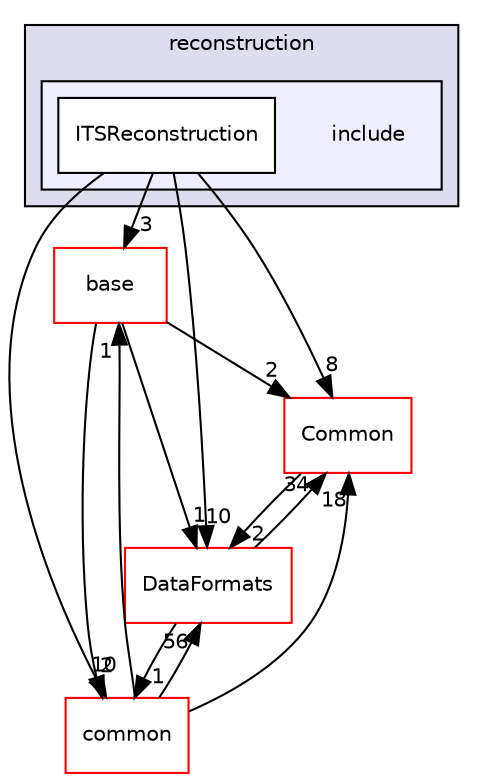 digraph "/home/travis/build/AliceO2Group/AliceO2/Detectors/ITSMFT/ITS/reconstruction/include" {
  bgcolor=transparent;
  compound=true
  node [ fontsize="10", fontname="Helvetica"];
  edge [ labelfontsize="10", labelfontname="Helvetica"];
  subgraph clusterdir_5125ceb2b58f632ed0a3019fe2d5cbbc {
    graph [ bgcolor="#ddddee", pencolor="black", label="reconstruction" fontname="Helvetica", fontsize="10", URL="dir_5125ceb2b58f632ed0a3019fe2d5cbbc.html"]
  subgraph clusterdir_a7418508cffd1c8afbbd736339058404 {
    graph [ bgcolor="#eeeeff", pencolor="black", label="" URL="dir_a7418508cffd1c8afbbd736339058404.html"];
    dir_a7418508cffd1c8afbbd736339058404 [shape=plaintext label="include"];
    dir_b15c23a2d1afdaa7d6916e7a87292e69 [shape=box label="ITSReconstruction" color="black" fillcolor="white" style="filled" URL="dir_b15c23a2d1afdaa7d6916e7a87292e69.html"];
  }
  }
  dir_eedff867f3c4e67d20b227cb6e0f96ab [shape=box label="base" color="red" URL="dir_eedff867f3c4e67d20b227cb6e0f96ab.html"];
  dir_4ab6b4cc6a7edbff49100e9123df213f [shape=box label="Common" color="red" URL="dir_4ab6b4cc6a7edbff49100e9123df213f.html"];
  dir_85bf31a2e8d306e7598ffcb73f8df6bf [shape=box label="common" color="red" URL="dir_85bf31a2e8d306e7598ffcb73f8df6bf.html"];
  dir_2171f7ec022c5423887b07c69b2f5b48 [shape=box label="DataFormats" color="red" URL="dir_2171f7ec022c5423887b07c69b2f5b48.html"];
  dir_eedff867f3c4e67d20b227cb6e0f96ab->dir_4ab6b4cc6a7edbff49100e9123df213f [headlabel="2", labeldistance=1.5 headhref="dir_000467_000027.html"];
  dir_eedff867f3c4e67d20b227cb6e0f96ab->dir_85bf31a2e8d306e7598ffcb73f8df6bf [headlabel="2", labeldistance=1.5 headhref="dir_000467_000061.html"];
  dir_eedff867f3c4e67d20b227cb6e0f96ab->dir_2171f7ec022c5423887b07c69b2f5b48 [headlabel="1", labeldistance=1.5 headhref="dir_000467_000076.html"];
  dir_4ab6b4cc6a7edbff49100e9123df213f->dir_2171f7ec022c5423887b07c69b2f5b48 [headlabel="2", labeldistance=1.5 headhref="dir_000027_000076.html"];
  dir_85bf31a2e8d306e7598ffcb73f8df6bf->dir_eedff867f3c4e67d20b227cb6e0f96ab [headlabel="1", labeldistance=1.5 headhref="dir_000061_000467.html"];
  dir_85bf31a2e8d306e7598ffcb73f8df6bf->dir_4ab6b4cc6a7edbff49100e9123df213f [headlabel="18", labeldistance=1.5 headhref="dir_000061_000027.html"];
  dir_85bf31a2e8d306e7598ffcb73f8df6bf->dir_2171f7ec022c5423887b07c69b2f5b48 [headlabel="56", labeldistance=1.5 headhref="dir_000061_000076.html"];
  dir_b15c23a2d1afdaa7d6916e7a87292e69->dir_eedff867f3c4e67d20b227cb6e0f96ab [headlabel="3", labeldistance=1.5 headhref="dir_000484_000467.html"];
  dir_b15c23a2d1afdaa7d6916e7a87292e69->dir_4ab6b4cc6a7edbff49100e9123df213f [headlabel="8", labeldistance=1.5 headhref="dir_000484_000027.html"];
  dir_b15c23a2d1afdaa7d6916e7a87292e69->dir_85bf31a2e8d306e7598ffcb73f8df6bf [headlabel="10", labeldistance=1.5 headhref="dir_000484_000061.html"];
  dir_b15c23a2d1afdaa7d6916e7a87292e69->dir_2171f7ec022c5423887b07c69b2f5b48 [headlabel="10", labeldistance=1.5 headhref="dir_000484_000076.html"];
  dir_2171f7ec022c5423887b07c69b2f5b48->dir_4ab6b4cc6a7edbff49100e9123df213f [headlabel="34", labeldistance=1.5 headhref="dir_000076_000027.html"];
  dir_2171f7ec022c5423887b07c69b2f5b48->dir_85bf31a2e8d306e7598ffcb73f8df6bf [headlabel="1", labeldistance=1.5 headhref="dir_000076_000061.html"];
}
